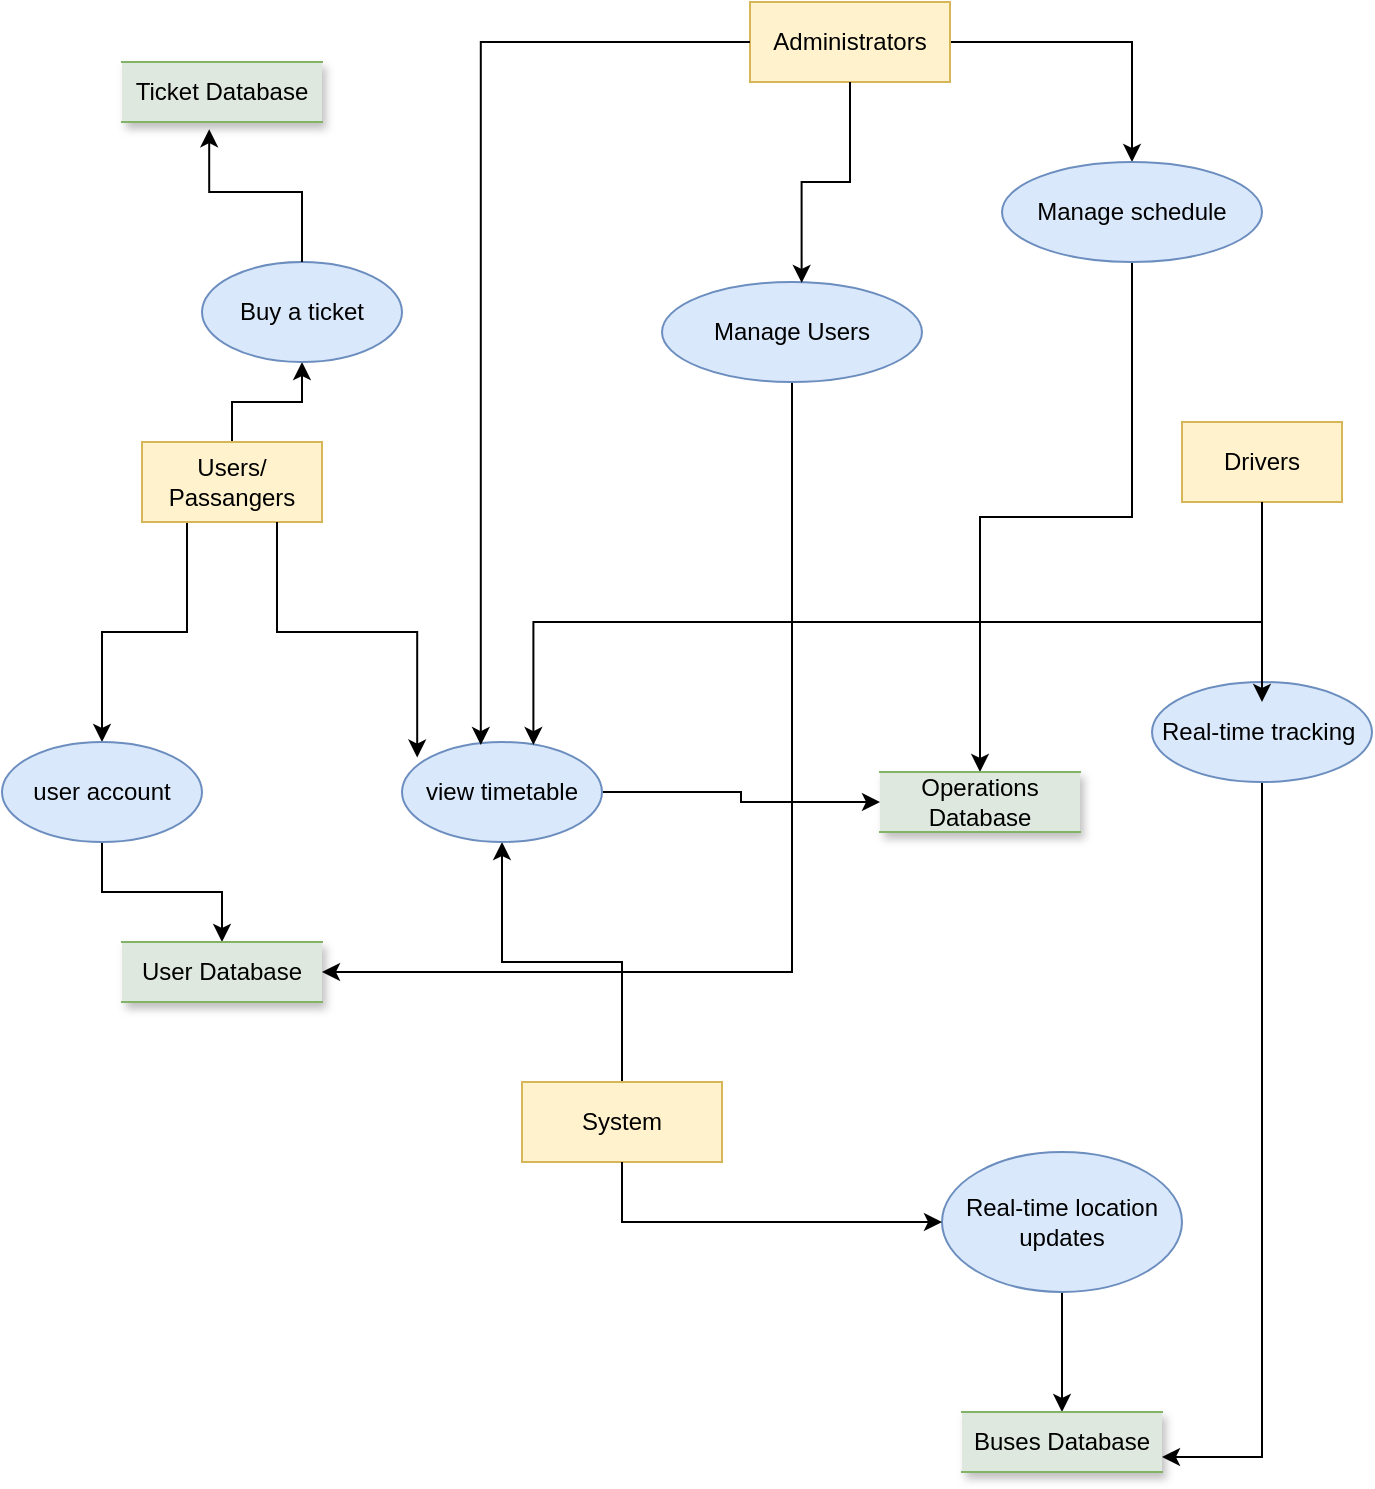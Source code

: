 <mxfile version="26.2.14">
  <diagram id="C5RBs43oDa-KdzZeNtuy" name="Page-1">
    <mxGraphModel dx="1594" dy="1873" grid="1" gridSize="10" guides="1" tooltips="1" connect="1" arrows="1" fold="1" page="1" pageScale="1" pageWidth="827" pageHeight="1169" background="#ffffff" math="0" shadow="0">
      <root>
        <mxCell id="WIyWlLk6GJQsqaUBKTNV-0" />
        <mxCell id="WIyWlLk6GJQsqaUBKTNV-1" parent="WIyWlLk6GJQsqaUBKTNV-0" />
        <mxCell id="jbLbkhpGSwv3w22Gmv-Q-5" style="edgeStyle=orthogonalEdgeStyle;rounded=0;orthogonalLoop=1;jettySize=auto;html=1;exitX=0.25;exitY=1;exitDx=0;exitDy=0;entryX=0.5;entryY=0;entryDx=0;entryDy=0;" edge="1" parent="WIyWlLk6GJQsqaUBKTNV-1" source="jbLbkhpGSwv3w22Gmv-Q-0" target="jbLbkhpGSwv3w22Gmv-Q-4">
          <mxGeometry relative="1" as="geometry" />
        </mxCell>
        <mxCell id="jbLbkhpGSwv3w22Gmv-Q-35" style="edgeStyle=orthogonalEdgeStyle;rounded=0;orthogonalLoop=1;jettySize=auto;html=1;exitX=0.5;exitY=0;exitDx=0;exitDy=0;" edge="1" parent="WIyWlLk6GJQsqaUBKTNV-1" source="jbLbkhpGSwv3w22Gmv-Q-0" target="jbLbkhpGSwv3w22Gmv-Q-34">
          <mxGeometry relative="1" as="geometry" />
        </mxCell>
        <mxCell id="jbLbkhpGSwv3w22Gmv-Q-0" value="Users/&lt;div&gt;Passangers&lt;/div&gt;" style="rounded=0;whiteSpace=wrap;html=1;fillColor=#fff2cc;strokeColor=#d6b656;" vertex="1" parent="WIyWlLk6GJQsqaUBKTNV-1">
          <mxGeometry x="60" y="240" width="90" height="40" as="geometry" />
        </mxCell>
        <mxCell id="jbLbkhpGSwv3w22Gmv-Q-18" style="edgeStyle=orthogonalEdgeStyle;rounded=0;orthogonalLoop=1;jettySize=auto;html=1;exitX=0.5;exitY=0;exitDx=0;exitDy=0;entryX=0.5;entryY=1;entryDx=0;entryDy=0;" edge="1" parent="WIyWlLk6GJQsqaUBKTNV-1" source="jbLbkhpGSwv3w22Gmv-Q-1" target="jbLbkhpGSwv3w22Gmv-Q-9">
          <mxGeometry relative="1" as="geometry" />
        </mxCell>
        <mxCell id="jbLbkhpGSwv3w22Gmv-Q-1" value="System" style="rounded=0;whiteSpace=wrap;html=1;fillColor=#fff2cc;strokeColor=#d6b656;" vertex="1" parent="WIyWlLk6GJQsqaUBKTNV-1">
          <mxGeometry x="250" y="560" width="100" height="40" as="geometry" />
        </mxCell>
        <mxCell id="jbLbkhpGSwv3w22Gmv-Q-2" value="Drivers" style="rounded=0;whiteSpace=wrap;html=1;fillColor=#fff2cc;strokeColor=#d6b656;" vertex="1" parent="WIyWlLk6GJQsqaUBKTNV-1">
          <mxGeometry x="580" y="230" width="80" height="40" as="geometry" />
        </mxCell>
        <mxCell id="jbLbkhpGSwv3w22Gmv-Q-20" style="edgeStyle=orthogonalEdgeStyle;rounded=0;orthogonalLoop=1;jettySize=auto;html=1;exitX=1;exitY=0.5;exitDx=0;exitDy=0;entryX=0.5;entryY=0;entryDx=0;entryDy=0;" edge="1" parent="WIyWlLk6GJQsqaUBKTNV-1" source="jbLbkhpGSwv3w22Gmv-Q-3" target="jbLbkhpGSwv3w22Gmv-Q-19">
          <mxGeometry relative="1" as="geometry" />
        </mxCell>
        <mxCell id="jbLbkhpGSwv3w22Gmv-Q-3" value="Administrators" style="rounded=0;whiteSpace=wrap;html=1;fillColor=#fff2cc;strokeColor=#d6b656;" vertex="1" parent="WIyWlLk6GJQsqaUBKTNV-1">
          <mxGeometry x="364" y="20" width="100" height="40" as="geometry" />
        </mxCell>
        <mxCell id="jbLbkhpGSwv3w22Gmv-Q-23" style="edgeStyle=orthogonalEdgeStyle;rounded=0;orthogonalLoop=1;jettySize=auto;html=1;exitX=0.5;exitY=1;exitDx=0;exitDy=0;entryX=0.5;entryY=0;entryDx=0;entryDy=0;" edge="1" parent="WIyWlLk6GJQsqaUBKTNV-1" source="jbLbkhpGSwv3w22Gmv-Q-4" target="jbLbkhpGSwv3w22Gmv-Q-22">
          <mxGeometry relative="1" as="geometry" />
        </mxCell>
        <mxCell id="jbLbkhpGSwv3w22Gmv-Q-4" value="user account" style="ellipse;whiteSpace=wrap;html=1;fillColor=#dae8fc;strokeColor=#6c8ebf;" vertex="1" parent="WIyWlLk6GJQsqaUBKTNV-1">
          <mxGeometry x="-10" y="390" width="100" height="50" as="geometry" />
        </mxCell>
        <mxCell id="jbLbkhpGSwv3w22Gmv-Q-24" style="edgeStyle=orthogonalEdgeStyle;rounded=0;orthogonalLoop=1;jettySize=auto;html=1;exitX=0.5;exitY=1;exitDx=0;exitDy=0;entryX=1;entryY=0.5;entryDx=0;entryDy=0;" edge="1" parent="WIyWlLk6GJQsqaUBKTNV-1" source="jbLbkhpGSwv3w22Gmv-Q-6" target="jbLbkhpGSwv3w22Gmv-Q-22">
          <mxGeometry relative="1" as="geometry" />
        </mxCell>
        <mxCell id="jbLbkhpGSwv3w22Gmv-Q-6" value="Manage Users" style="ellipse;whiteSpace=wrap;html=1;fillColor=#dae8fc;strokeColor=#6c8ebf;" vertex="1" parent="WIyWlLk6GJQsqaUBKTNV-1">
          <mxGeometry x="320" y="160" width="130" height="50" as="geometry" />
        </mxCell>
        <mxCell id="jbLbkhpGSwv3w22Gmv-Q-7" style="edgeStyle=orthogonalEdgeStyle;rounded=0;orthogonalLoop=1;jettySize=auto;html=1;exitX=0.5;exitY=1;exitDx=0;exitDy=0;entryX=0.537;entryY=0.009;entryDx=0;entryDy=0;entryPerimeter=0;" edge="1" parent="WIyWlLk6GJQsqaUBKTNV-1" source="jbLbkhpGSwv3w22Gmv-Q-3" target="jbLbkhpGSwv3w22Gmv-Q-6">
          <mxGeometry relative="1" as="geometry" />
        </mxCell>
        <mxCell id="jbLbkhpGSwv3w22Gmv-Q-33" style="edgeStyle=orthogonalEdgeStyle;rounded=0;orthogonalLoop=1;jettySize=auto;html=1;exitX=1;exitY=0.5;exitDx=0;exitDy=0;entryX=0;entryY=0.5;entryDx=0;entryDy=0;" edge="1" parent="WIyWlLk6GJQsqaUBKTNV-1" source="jbLbkhpGSwv3w22Gmv-Q-9" target="jbLbkhpGSwv3w22Gmv-Q-29">
          <mxGeometry relative="1" as="geometry" />
        </mxCell>
        <mxCell id="jbLbkhpGSwv3w22Gmv-Q-9" value="view timetable" style="ellipse;whiteSpace=wrap;html=1;fillColor=#dae8fc;strokeColor=#6c8ebf;" vertex="1" parent="WIyWlLk6GJQsqaUBKTNV-1">
          <mxGeometry x="190" y="390" width="100" height="50" as="geometry" />
        </mxCell>
        <mxCell id="jbLbkhpGSwv3w22Gmv-Q-10" style="edgeStyle=orthogonalEdgeStyle;rounded=0;orthogonalLoop=1;jettySize=auto;html=1;exitX=0.75;exitY=1;exitDx=0;exitDy=0;entryX=0.076;entryY=0.156;entryDx=0;entryDy=0;entryPerimeter=0;" edge="1" parent="WIyWlLk6GJQsqaUBKTNV-1" source="jbLbkhpGSwv3w22Gmv-Q-0" target="jbLbkhpGSwv3w22Gmv-Q-9">
          <mxGeometry relative="1" as="geometry" />
        </mxCell>
        <mxCell id="jbLbkhpGSwv3w22Gmv-Q-11" style="edgeStyle=orthogonalEdgeStyle;rounded=0;orthogonalLoop=1;jettySize=auto;html=1;exitX=0.5;exitY=1;exitDx=0;exitDy=0;entryX=0.657;entryY=0.031;entryDx=0;entryDy=0;entryPerimeter=0;" edge="1" parent="WIyWlLk6GJQsqaUBKTNV-1" source="jbLbkhpGSwv3w22Gmv-Q-2" target="jbLbkhpGSwv3w22Gmv-Q-9">
          <mxGeometry relative="1" as="geometry" />
        </mxCell>
        <mxCell id="jbLbkhpGSwv3w22Gmv-Q-12" style="edgeStyle=orthogonalEdgeStyle;rounded=0;orthogonalLoop=1;jettySize=auto;html=1;entryX=0.394;entryY=0.031;entryDx=0;entryDy=0;entryPerimeter=0;" edge="1" parent="WIyWlLk6GJQsqaUBKTNV-1" source="jbLbkhpGSwv3w22Gmv-Q-3" target="jbLbkhpGSwv3w22Gmv-Q-9">
          <mxGeometry relative="1" as="geometry" />
        </mxCell>
        <mxCell id="jbLbkhpGSwv3w22Gmv-Q-27" style="edgeStyle=orthogonalEdgeStyle;rounded=0;orthogonalLoop=1;jettySize=auto;html=1;exitX=0.5;exitY=1;exitDx=0;exitDy=0;entryX=1;entryY=0.75;entryDx=0;entryDy=0;" edge="1" parent="WIyWlLk6GJQsqaUBKTNV-1" source="jbLbkhpGSwv3w22Gmv-Q-14" target="jbLbkhpGSwv3w22Gmv-Q-25">
          <mxGeometry relative="1" as="geometry" />
        </mxCell>
        <mxCell id="jbLbkhpGSwv3w22Gmv-Q-14" value="Real-time tracking&amp;nbsp;" style="ellipse;whiteSpace=wrap;html=1;fillColor=#dae8fc;strokeColor=#6c8ebf;" vertex="1" parent="WIyWlLk6GJQsqaUBKTNV-1">
          <mxGeometry x="565" y="360" width="110" height="50" as="geometry" />
        </mxCell>
        <mxCell id="jbLbkhpGSwv3w22Gmv-Q-15" style="edgeStyle=orthogonalEdgeStyle;rounded=0;orthogonalLoop=1;jettySize=auto;html=1;entryX=0.5;entryY=0.2;entryDx=0;entryDy=0;entryPerimeter=0;" edge="1" parent="WIyWlLk6GJQsqaUBKTNV-1" source="jbLbkhpGSwv3w22Gmv-Q-2" target="jbLbkhpGSwv3w22Gmv-Q-14">
          <mxGeometry relative="1" as="geometry" />
        </mxCell>
        <mxCell id="jbLbkhpGSwv3w22Gmv-Q-26" style="edgeStyle=orthogonalEdgeStyle;rounded=0;orthogonalLoop=1;jettySize=auto;html=1;exitX=0.5;exitY=1;exitDx=0;exitDy=0;entryX=0.5;entryY=0;entryDx=0;entryDy=0;" edge="1" parent="WIyWlLk6GJQsqaUBKTNV-1" source="jbLbkhpGSwv3w22Gmv-Q-16" target="jbLbkhpGSwv3w22Gmv-Q-25">
          <mxGeometry relative="1" as="geometry" />
        </mxCell>
        <mxCell id="jbLbkhpGSwv3w22Gmv-Q-16" value="Real-time location&lt;div&gt;&amp;nbsp;updates&amp;nbsp;&lt;/div&gt;" style="ellipse;whiteSpace=wrap;html=1;fillColor=#dae8fc;strokeColor=#6c8ebf;" vertex="1" parent="WIyWlLk6GJQsqaUBKTNV-1">
          <mxGeometry x="460" y="595" width="120" height="70" as="geometry" />
        </mxCell>
        <mxCell id="jbLbkhpGSwv3w22Gmv-Q-17" style="edgeStyle=orthogonalEdgeStyle;rounded=0;orthogonalLoop=1;jettySize=auto;html=1;exitX=0.5;exitY=1;exitDx=0;exitDy=0;entryX=0;entryY=0.5;entryDx=0;entryDy=0;" edge="1" parent="WIyWlLk6GJQsqaUBKTNV-1" source="jbLbkhpGSwv3w22Gmv-Q-1" target="jbLbkhpGSwv3w22Gmv-Q-16">
          <mxGeometry relative="1" as="geometry" />
        </mxCell>
        <mxCell id="jbLbkhpGSwv3w22Gmv-Q-32" style="edgeStyle=orthogonalEdgeStyle;rounded=0;orthogonalLoop=1;jettySize=auto;html=1;exitX=0.5;exitY=1;exitDx=0;exitDy=0;entryX=0.5;entryY=0;entryDx=0;entryDy=0;" edge="1" parent="WIyWlLk6GJQsqaUBKTNV-1" source="jbLbkhpGSwv3w22Gmv-Q-19" target="jbLbkhpGSwv3w22Gmv-Q-29">
          <mxGeometry relative="1" as="geometry" />
        </mxCell>
        <mxCell id="jbLbkhpGSwv3w22Gmv-Q-19" value="Manage schedule" style="ellipse;whiteSpace=wrap;html=1;fillColor=#dae8fc;strokeColor=#6c8ebf;" vertex="1" parent="WIyWlLk6GJQsqaUBKTNV-1">
          <mxGeometry x="490" y="100" width="130" height="50" as="geometry" />
        </mxCell>
        <mxCell id="jbLbkhpGSwv3w22Gmv-Q-22" value="User Database" style="shape=partialRectangle;whiteSpace=wrap;html=1;left=0;right=0;fillColor=light-dark(#dee8de, #1f2f1e);strokeColor=light-dark(#82b366, #ededed);shadow=1;" vertex="1" parent="WIyWlLk6GJQsqaUBKTNV-1">
          <mxGeometry x="50" y="490" width="100" height="30" as="geometry" />
        </mxCell>
        <mxCell id="jbLbkhpGSwv3w22Gmv-Q-25" value="Buses Database" style="shape=partialRectangle;whiteSpace=wrap;html=1;left=0;right=0;fillColor=light-dark(#dee8de, #1f2f1e);strokeColor=light-dark(#82b366, #ededed);shadow=1;" vertex="1" parent="WIyWlLk6GJQsqaUBKTNV-1">
          <mxGeometry x="470" y="725" width="100" height="30" as="geometry" />
        </mxCell>
        <mxCell id="jbLbkhpGSwv3w22Gmv-Q-29" value="Operations Database" style="shape=partialRectangle;whiteSpace=wrap;html=1;left=0;right=0;fillColor=light-dark(#dee8de, #1f2f1e);strokeColor=light-dark(#82b366, #ededed);shadow=1;" vertex="1" parent="WIyWlLk6GJQsqaUBKTNV-1">
          <mxGeometry x="429" y="405" width="100" height="30" as="geometry" />
        </mxCell>
        <mxCell id="jbLbkhpGSwv3w22Gmv-Q-34" value="Buy a ticket" style="ellipse;whiteSpace=wrap;html=1;fillColor=#dae8fc;strokeColor=#6c8ebf;" vertex="1" parent="WIyWlLk6GJQsqaUBKTNV-1">
          <mxGeometry x="90" y="150" width="100" height="50" as="geometry" />
        </mxCell>
        <mxCell id="jbLbkhpGSwv3w22Gmv-Q-36" value="Ticket Database" style="shape=partialRectangle;whiteSpace=wrap;html=1;left=0;right=0;fillColor=light-dark(#dee8de, #1f2f1e);strokeColor=light-dark(#82b366, #ededed);shadow=1;" vertex="1" parent="WIyWlLk6GJQsqaUBKTNV-1">
          <mxGeometry x="50" y="50" width="100" height="30" as="geometry" />
        </mxCell>
        <mxCell id="jbLbkhpGSwv3w22Gmv-Q-37" style="edgeStyle=orthogonalEdgeStyle;rounded=0;orthogonalLoop=1;jettySize=auto;html=1;exitX=0.5;exitY=0;exitDx=0;exitDy=0;entryX=0.436;entryY=1.12;entryDx=0;entryDy=0;entryPerimeter=0;" edge="1" parent="WIyWlLk6GJQsqaUBKTNV-1" source="jbLbkhpGSwv3w22Gmv-Q-34" target="jbLbkhpGSwv3w22Gmv-Q-36">
          <mxGeometry relative="1" as="geometry" />
        </mxCell>
      </root>
    </mxGraphModel>
  </diagram>
</mxfile>
